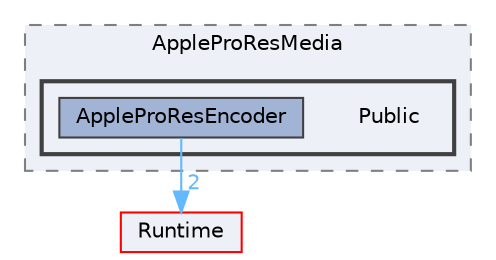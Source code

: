digraph "Public"
{
 // INTERACTIVE_SVG=YES
 // LATEX_PDF_SIZE
  bgcolor="transparent";
  edge [fontname=Helvetica,fontsize=10,labelfontname=Helvetica,labelfontsize=10];
  node [fontname=Helvetica,fontsize=10,shape=box,height=0.2,width=0.4];
  compound=true
  subgraph clusterdir_5833373866bee3b29fdd57ac9e694e8b {
    graph [ bgcolor="#edf0f7", pencolor="grey50", label="AppleProResMedia", fontname=Helvetica,fontsize=10 style="filled,dashed", URL="dir_5833373866bee3b29fdd57ac9e694e8b.html",tooltip=""]
  subgraph clusterdir_e810c8853eda101aa55222e93d0fbb86 {
    graph [ bgcolor="#edf0f7", pencolor="grey25", label="", fontname=Helvetica,fontsize=10 style="filled,bold", URL="dir_e810c8853eda101aa55222e93d0fbb86.html",tooltip=""]
    dir_e810c8853eda101aa55222e93d0fbb86 [shape=plaintext, label="Public"];
  dir_c13fffae99d430340464cb9a9ccc69aa [label="AppleProResEncoder", fillcolor="#a2b4d6", color="grey25", style="filled", URL="dir_c13fffae99d430340464cb9a9ccc69aa.html",tooltip=""];
  }
  }
  dir_7536b172fbd480bfd146a1b1acd6856b [label="Runtime", fillcolor="#edf0f7", color="red", style="filled", URL="dir_7536b172fbd480bfd146a1b1acd6856b.html",tooltip=""];
  dir_c13fffae99d430340464cb9a9ccc69aa->dir_7536b172fbd480bfd146a1b1acd6856b [headlabel="2", labeldistance=1.5 headhref="dir_000051_000984.html" href="dir_000051_000984.html" color="steelblue1" fontcolor="steelblue1"];
}
